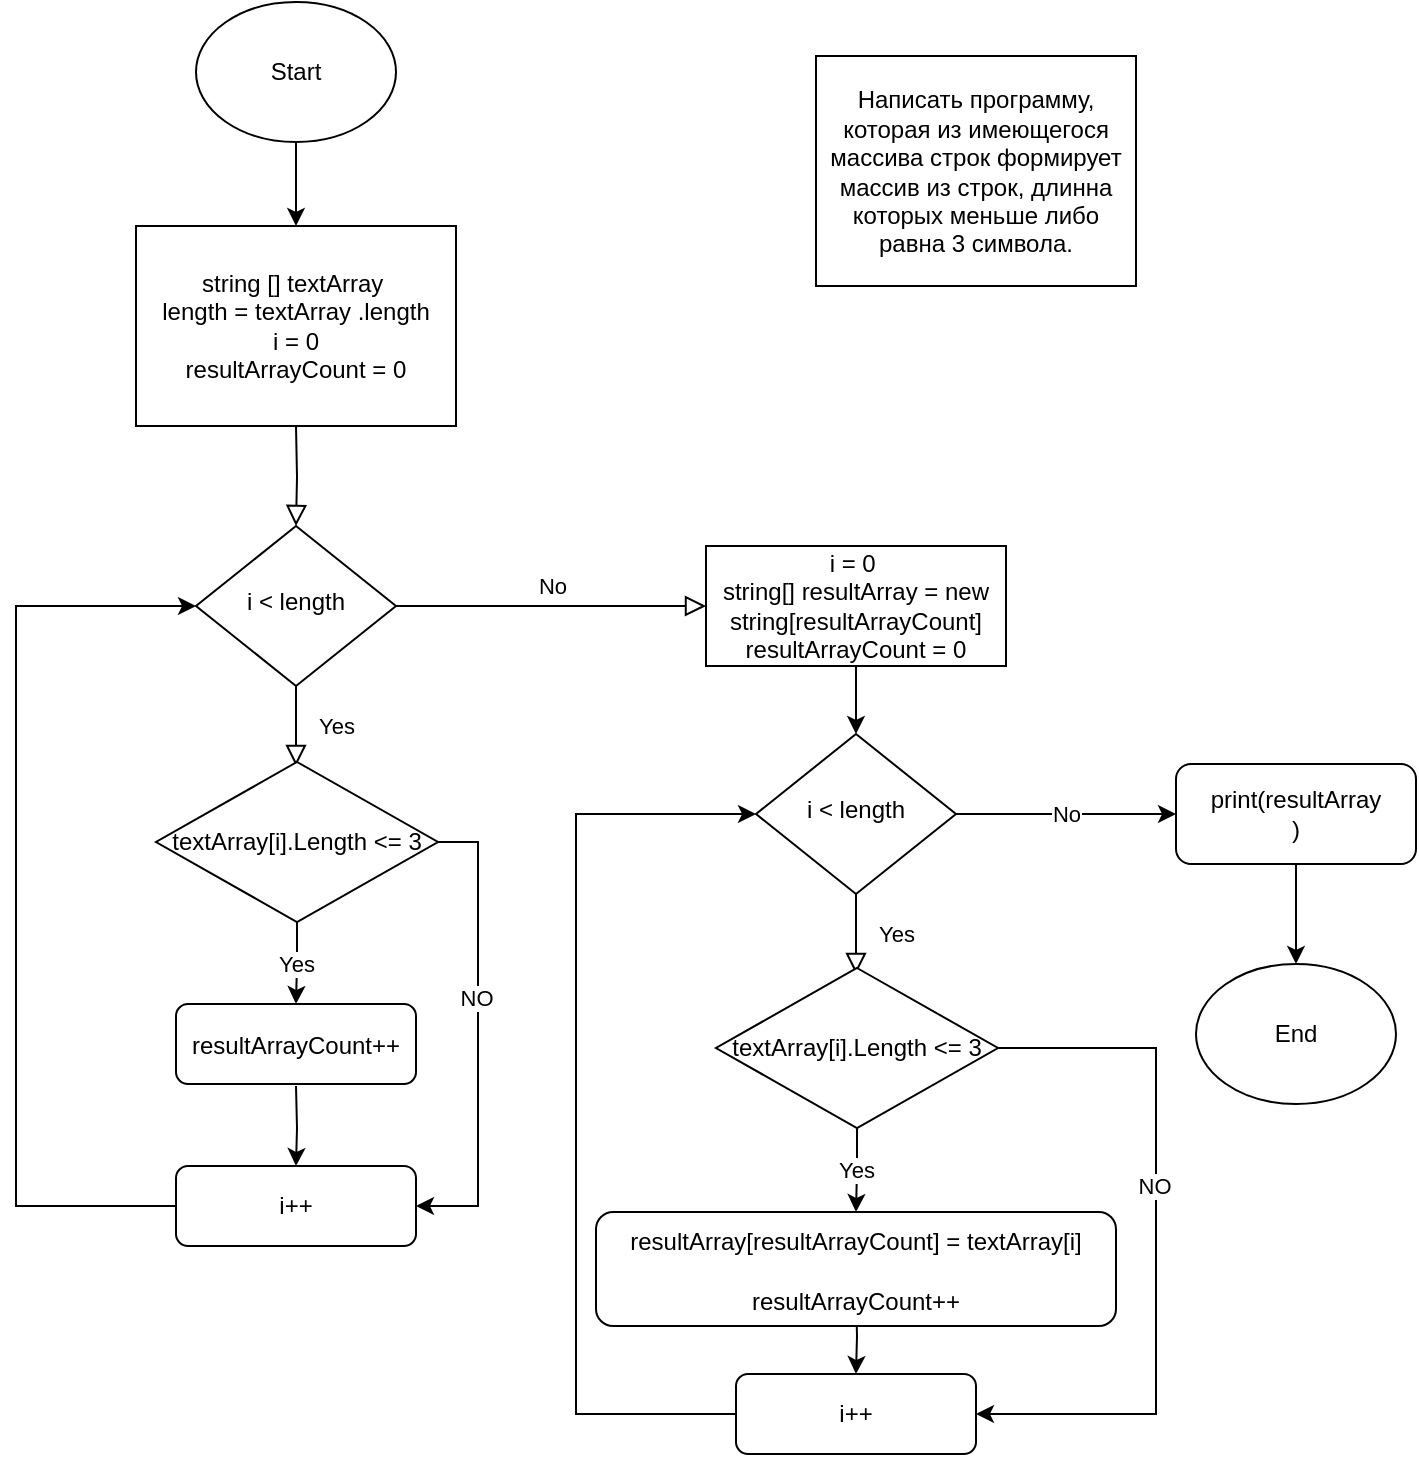 <mxfile version="20.7.4" type="device" pages="2"><diagram id="C5RBs43oDa-KdzZeNtuy" name="Page-1"><mxGraphModel dx="1418" dy="820" grid="1" gridSize="10" guides="1" tooltips="1" connect="1" arrows="1" fold="1" page="1" pageScale="1" pageWidth="827" pageHeight="1169" math="0" shadow="0"><root><mxCell id="WIyWlLk6GJQsqaUBKTNV-0"/><mxCell id="WIyWlLk6GJQsqaUBKTNV-1" parent="WIyWlLk6GJQsqaUBKTNV-0"/><mxCell id="kPC6CgQnpo64VZDNzoAF-1" value="" style="rounded=0;html=1;jettySize=auto;orthogonalLoop=1;fontSize=11;endArrow=block;endFill=0;endSize=8;strokeWidth=1;shadow=0;labelBackgroundColor=none;edgeStyle=orthogonalEdgeStyle;" parent="WIyWlLk6GJQsqaUBKTNV-1" target="kPC6CgQnpo64VZDNzoAF-4" edge="1"><mxGeometry relative="1" as="geometry"><mxPoint x="220" y="230" as="sourcePoint"/></mxGeometry></mxCell><mxCell id="kPC6CgQnpo64VZDNzoAF-2" value="Yes" style="rounded=0;html=1;jettySize=auto;orthogonalLoop=1;fontSize=11;endArrow=block;endFill=0;endSize=8;strokeWidth=1;shadow=0;labelBackgroundColor=none;edgeStyle=orthogonalEdgeStyle;" parent="WIyWlLk6GJQsqaUBKTNV-1" source="kPC6CgQnpo64VZDNzoAF-4" edge="1"><mxGeometry y="20" relative="1" as="geometry"><mxPoint as="offset"/><mxPoint x="220" y="400" as="targetPoint"/></mxGeometry></mxCell><mxCell id="kPC6CgQnpo64VZDNzoAF-3" value="No" style="edgeStyle=orthogonalEdgeStyle;rounded=0;html=1;jettySize=auto;orthogonalLoop=1;fontSize=11;endArrow=block;endFill=0;endSize=8;strokeWidth=1;shadow=0;labelBackgroundColor=none;entryX=0;entryY=0.5;entryDx=0;entryDy=0;" parent="WIyWlLk6GJQsqaUBKTNV-1" source="kPC6CgQnpo64VZDNzoAF-4" target="kPC6CgQnpo64VZDNzoAF-30" edge="1"><mxGeometry y="10" relative="1" as="geometry"><mxPoint as="offset"/><mxPoint x="320" y="320" as="targetPoint"/></mxGeometry></mxCell><mxCell id="kPC6CgQnpo64VZDNzoAF-4" value="i &amp;lt; length" style="rhombus;whiteSpace=wrap;html=1;shadow=0;fontFamily=Helvetica;fontSize=12;align=center;strokeWidth=1;spacing=6;spacingTop=-4;" parent="WIyWlLk6GJQsqaUBKTNV-1" vertex="1"><mxGeometry x="170" y="280" width="100" height="80" as="geometry"/></mxCell><mxCell id="kPC6CgQnpo64VZDNzoAF-5" style="edgeStyle=orthogonalEdgeStyle;rounded=0;orthogonalLoop=1;jettySize=auto;html=1;exitX=0.5;exitY=1;exitDx=0;exitDy=0;entryX=0.5;entryY=0;entryDx=0;entryDy=0;" parent="WIyWlLk6GJQsqaUBKTNV-1" target="kPC6CgQnpo64VZDNzoAF-12" edge="1"><mxGeometry relative="1" as="geometry"><mxPoint x="220" y="560" as="sourcePoint"/></mxGeometry></mxCell><mxCell id="kPC6CgQnpo64VZDNzoAF-6" value="&lt;div style=&quot;line-height: 30px;&quot;&gt;resultArrayCount++&lt;/div&gt;" style="rounded=1;whiteSpace=wrap;html=1;fontSize=12;glass=0;strokeWidth=1;shadow=0;" parent="WIyWlLk6GJQsqaUBKTNV-1" vertex="1"><mxGeometry x="160" y="519" width="120" height="40" as="geometry"/></mxCell><mxCell id="kPC6CgQnpo64VZDNzoAF-7" style="edgeStyle=orthogonalEdgeStyle;rounded=0;orthogonalLoop=1;jettySize=auto;html=1;entryX=0.5;entryY=0;entryDx=0;entryDy=0;" parent="WIyWlLk6GJQsqaUBKTNV-1" source="kPC6CgQnpo64VZDNzoAF-8" target="kPC6CgQnpo64VZDNzoAF-10" edge="1"><mxGeometry relative="1" as="geometry"/></mxCell><mxCell id="kPC6CgQnpo64VZDNzoAF-8" value="Start" style="ellipse;whiteSpace=wrap;html=1;" parent="WIyWlLk6GJQsqaUBKTNV-1" vertex="1"><mxGeometry x="170" y="18" width="100" height="70" as="geometry"/></mxCell><mxCell id="kPC6CgQnpo64VZDNzoAF-9" value="Написать программу, которая из имеющегося массива строк формирует массив из строк, длинна которых меньше либо равна 3 символа." style="rounded=0;whiteSpace=wrap;html=1;" parent="WIyWlLk6GJQsqaUBKTNV-1" vertex="1"><mxGeometry x="480" y="45" width="160" height="115" as="geometry"/></mxCell><mxCell id="kPC6CgQnpo64VZDNzoAF-10" value="string [] textArray&amp;nbsp;&lt;br&gt;length = textArray .length&lt;br&gt;i = 0&lt;br&gt;&lt;span style=&quot;background-color: initial;&quot;&gt;resultArrayCount&lt;/span&gt;&lt;span style=&quot;background-color: initial;&quot;&gt; &lt;/span&gt;&lt;span style=&quot;background-color: initial;&quot;&gt;=&lt;/span&gt;&lt;span style=&quot;background-color: initial;&quot;&gt; &lt;/span&gt;&lt;span style=&quot;background-color: initial;&quot;&gt;0&lt;/span&gt;" style="rounded=0;whiteSpace=wrap;html=1;" parent="WIyWlLk6GJQsqaUBKTNV-1" vertex="1"><mxGeometry x="140" y="130" width="160" height="100" as="geometry"/></mxCell><mxCell id="kPC6CgQnpo64VZDNzoAF-11" style="edgeStyle=orthogonalEdgeStyle;rounded=0;orthogonalLoop=1;jettySize=auto;html=1;entryX=0;entryY=0.5;entryDx=0;entryDy=0;exitX=0;exitY=0.5;exitDx=0;exitDy=0;" parent="WIyWlLk6GJQsqaUBKTNV-1" source="kPC6CgQnpo64VZDNzoAF-12" target="kPC6CgQnpo64VZDNzoAF-4" edge="1"><mxGeometry x="0.13" y="50" relative="1" as="geometry"><Array as="points"><mxPoint x="80" y="620"/><mxPoint x="80" y="320"/></Array><mxPoint as="offset"/></mxGeometry></mxCell><mxCell id="kPC6CgQnpo64VZDNzoAF-12" value="i++" style="rounded=1;whiteSpace=wrap;html=1;fontSize=12;glass=0;strokeWidth=1;shadow=0;" parent="WIyWlLk6GJQsqaUBKTNV-1" vertex="1"><mxGeometry x="160" y="600" width="120" height="40" as="geometry"/></mxCell><mxCell id="kPC6CgQnpo64VZDNzoAF-13" style="edgeStyle=orthogonalEdgeStyle;rounded=0;orthogonalLoop=1;jettySize=auto;html=1;entryX=0.5;entryY=0;entryDx=0;entryDy=0;" parent="WIyWlLk6GJQsqaUBKTNV-1" source="kPC6CgQnpo64VZDNzoAF-14" target="kPC6CgQnpo64VZDNzoAF-15" edge="1"><mxGeometry relative="1" as="geometry"/></mxCell><mxCell id="kPC6CgQnpo64VZDNzoAF-14" value="print(resultArray&lt;br&gt;)" style="rounded=1;whiteSpace=wrap;html=1;fontSize=12;glass=0;strokeWidth=1;shadow=0;" parent="WIyWlLk6GJQsqaUBKTNV-1" vertex="1"><mxGeometry x="660" y="399" width="120" height="50" as="geometry"/></mxCell><mxCell id="kPC6CgQnpo64VZDNzoAF-15" value="End" style="ellipse;whiteSpace=wrap;html=1;" parent="WIyWlLk6GJQsqaUBKTNV-1" vertex="1"><mxGeometry x="670" y="499" width="100" height="70" as="geometry"/></mxCell><mxCell id="kPC6CgQnpo64VZDNzoAF-16" value="Yes" style="edgeStyle=orthogonalEdgeStyle;rounded=0;orthogonalLoop=1;jettySize=auto;html=1;exitX=0.5;exitY=1;exitDx=0;exitDy=0;entryX=0.5;entryY=0;entryDx=0;entryDy=0;" parent="WIyWlLk6GJQsqaUBKTNV-1" source="kPC6CgQnpo64VZDNzoAF-19" target="kPC6CgQnpo64VZDNzoAF-6" edge="1"><mxGeometry relative="1" as="geometry"/></mxCell><mxCell id="kPC6CgQnpo64VZDNzoAF-17" style="edgeStyle=orthogonalEdgeStyle;rounded=0;orthogonalLoop=1;jettySize=auto;html=1;entryX=1;entryY=0.5;entryDx=0;entryDy=0;exitX=1;exitY=0.5;exitDx=0;exitDy=0;" parent="WIyWlLk6GJQsqaUBKTNV-1" source="kPC6CgQnpo64VZDNzoAF-19" target="kPC6CgQnpo64VZDNzoAF-12" edge="1"><mxGeometry relative="1" as="geometry"/></mxCell><mxCell id="kPC6CgQnpo64VZDNzoAF-18" value="NO" style="edgeLabel;html=1;align=center;verticalAlign=middle;resizable=0;points=[];" parent="kPC6CgQnpo64VZDNzoAF-17" vertex="1" connectable="0"><mxGeometry x="-0.161" y="-1" relative="1" as="geometry"><mxPoint as="offset"/></mxGeometry></mxCell><mxCell id="kPC6CgQnpo64VZDNzoAF-19" value="textArray[i].Length &amp;lt;= 3" style="rhombus;whiteSpace=wrap;html=1;" parent="WIyWlLk6GJQsqaUBKTNV-1" vertex="1"><mxGeometry x="150" y="398" width="141" height="80" as="geometry"/></mxCell><mxCell id="kPC6CgQnpo64VZDNzoAF-20" value="Yes" style="rounded=0;html=1;jettySize=auto;orthogonalLoop=1;fontSize=11;endArrow=block;endFill=0;endSize=8;strokeWidth=1;shadow=0;labelBackgroundColor=none;edgeStyle=orthogonalEdgeStyle;" parent="WIyWlLk6GJQsqaUBKTNV-1" source="kPC6CgQnpo64VZDNzoAF-21" edge="1"><mxGeometry y="20" relative="1" as="geometry"><mxPoint as="offset"/><mxPoint x="500" y="504" as="targetPoint"/></mxGeometry></mxCell><mxCell id="kPC6CgQnpo64VZDNzoAF-21" value="i &amp;lt; length" style="rhombus;whiteSpace=wrap;html=1;shadow=0;fontFamily=Helvetica;fontSize=12;align=center;strokeWidth=1;spacing=6;spacingTop=-4;" parent="WIyWlLk6GJQsqaUBKTNV-1" vertex="1"><mxGeometry x="450" y="384" width="100" height="80" as="geometry"/></mxCell><mxCell id="kPC6CgQnpo64VZDNzoAF-22" style="edgeStyle=orthogonalEdgeStyle;rounded=0;orthogonalLoop=1;jettySize=auto;html=1;exitX=0.5;exitY=1;exitDx=0;exitDy=0;entryX=0.5;entryY=0;entryDx=0;entryDy=0;" parent="WIyWlLk6GJQsqaUBKTNV-1" target="kPC6CgQnpo64VZDNzoAF-25" edge="1"><mxGeometry relative="1" as="geometry"><mxPoint x="500" y="664" as="sourcePoint"/></mxGeometry></mxCell><mxCell id="kPC6CgQnpo64VZDNzoAF-23" value="&lt;div style=&quot;line-height: 30px;&quot;&gt;&lt;div style=&quot;&quot;&gt;resultArray[resultArrayCount] = textArray[i]&lt;/div&gt;&lt;div style=&quot;&quot;&gt;&lt;span style=&quot;background-color: initial;&quot;&gt;resultArrayCount++&lt;/span&gt;&lt;/div&gt;&lt;/div&gt;" style="rounded=1;whiteSpace=wrap;html=1;fontSize=12;glass=0;strokeWidth=1;shadow=0;" parent="WIyWlLk6GJQsqaUBKTNV-1" vertex="1"><mxGeometry x="370" y="623" width="260" height="57" as="geometry"/></mxCell><mxCell id="kPC6CgQnpo64VZDNzoAF-24" style="edgeStyle=orthogonalEdgeStyle;rounded=0;orthogonalLoop=1;jettySize=auto;html=1;entryX=0;entryY=0.5;entryDx=0;entryDy=0;exitX=0;exitY=0.5;exitDx=0;exitDy=0;" parent="WIyWlLk6GJQsqaUBKTNV-1" source="kPC6CgQnpo64VZDNzoAF-25" target="kPC6CgQnpo64VZDNzoAF-21" edge="1"><mxGeometry x="0.13" y="50" relative="1" as="geometry"><Array as="points"><mxPoint x="360" y="724"/><mxPoint x="360" y="424"/></Array><mxPoint as="offset"/></mxGeometry></mxCell><mxCell id="kPC6CgQnpo64VZDNzoAF-25" value="i++" style="rounded=1;whiteSpace=wrap;html=1;fontSize=12;glass=0;strokeWidth=1;shadow=0;" parent="WIyWlLk6GJQsqaUBKTNV-1" vertex="1"><mxGeometry x="440" y="704" width="120" height="40" as="geometry"/></mxCell><mxCell id="kPC6CgQnpo64VZDNzoAF-26" value="Yes" style="edgeStyle=orthogonalEdgeStyle;rounded=0;orthogonalLoop=1;jettySize=auto;html=1;exitX=0.5;exitY=1;exitDx=0;exitDy=0;entryX=0.5;entryY=0;entryDx=0;entryDy=0;" parent="WIyWlLk6GJQsqaUBKTNV-1" source="kPC6CgQnpo64VZDNzoAF-29" target="kPC6CgQnpo64VZDNzoAF-23" edge="1"><mxGeometry relative="1" as="geometry"/></mxCell><mxCell id="kPC6CgQnpo64VZDNzoAF-27" style="edgeStyle=orthogonalEdgeStyle;rounded=0;orthogonalLoop=1;jettySize=auto;html=1;entryX=1;entryY=0.5;entryDx=0;entryDy=0;exitX=1;exitY=0.5;exitDx=0;exitDy=0;" parent="WIyWlLk6GJQsqaUBKTNV-1" source="kPC6CgQnpo64VZDNzoAF-29" target="kPC6CgQnpo64VZDNzoAF-25" edge="1"><mxGeometry relative="1" as="geometry"><Array as="points"><mxPoint x="650" y="541"/><mxPoint x="650" y="724"/></Array></mxGeometry></mxCell><mxCell id="kPC6CgQnpo64VZDNzoAF-28" value="NO" style="edgeLabel;html=1;align=center;verticalAlign=middle;resizable=0;points=[];" parent="kPC6CgQnpo64VZDNzoAF-27" vertex="1" connectable="0"><mxGeometry x="-0.161" y="-1" relative="1" as="geometry"><mxPoint as="offset"/></mxGeometry></mxCell><mxCell id="kPC6CgQnpo64VZDNzoAF-29" value="textArray[i].Length &amp;lt;= 3" style="rhombus;whiteSpace=wrap;html=1;" parent="WIyWlLk6GJQsqaUBKTNV-1" vertex="1"><mxGeometry x="430" y="501" width="141" height="80" as="geometry"/></mxCell><mxCell id="kPC6CgQnpo64VZDNzoAF-31" style="edgeStyle=orthogonalEdgeStyle;rounded=0;orthogonalLoop=1;jettySize=auto;html=1;entryX=0.5;entryY=0;entryDx=0;entryDy=0;" parent="WIyWlLk6GJQsqaUBKTNV-1" source="kPC6CgQnpo64VZDNzoAF-30" target="kPC6CgQnpo64VZDNzoAF-21" edge="1"><mxGeometry relative="1" as="geometry"/></mxCell><mxCell id="kPC6CgQnpo64VZDNzoAF-32" value="No" style="edgeStyle=orthogonalEdgeStyle;rounded=0;orthogonalLoop=1;jettySize=auto;html=1;entryX=0;entryY=0.5;entryDx=0;entryDy=0;exitX=1;exitY=0.5;exitDx=0;exitDy=0;" parent="WIyWlLk6GJQsqaUBKTNV-1" source="kPC6CgQnpo64VZDNzoAF-21" target="kPC6CgQnpo64VZDNzoAF-14" edge="1"><mxGeometry relative="1" as="geometry"/></mxCell><mxCell id="kPC6CgQnpo64VZDNzoAF-30" value="i = 0&amp;nbsp;&lt;br&gt;string[] resultArray = new string[resultArrayCount]&lt;br&gt;&lt;span style=&quot;background-color: initial;&quot;&gt;resultArrayCount&lt;/span&gt;&lt;span style=&quot;background-color: initial;&quot;&gt; &lt;/span&gt;&lt;span style=&quot;background-color: initial;&quot;&gt;=&lt;/span&gt;&lt;span style=&quot;background-color: initial;&quot;&gt; &lt;/span&gt;&lt;span style=&quot;background-color: initial;&quot;&gt;0&lt;/span&gt;" style="rounded=0;whiteSpace=wrap;html=1;" parent="WIyWlLk6GJQsqaUBKTNV-1" vertex="1"><mxGeometry x="425" y="290" width="150" height="60" as="geometry"/></mxCell></root></mxGraphModel></diagram><diagram id="nMOgKUvVYb6u9BuM6Vjd" name="Страница 2"><mxGraphModel dx="1687" dy="984" grid="1" gridSize="10" guides="1" tooltips="1" connect="1" arrows="1" fold="1" page="1" pageScale="1" pageWidth="827" pageHeight="1169" math="0" shadow="0"><root><mxCell id="0"/><mxCell id="1" parent="0"/><mxCell id="f3NJetDoqj0DHwkAb_Jj-1" value="" style="rounded=0;html=1;jettySize=auto;orthogonalLoop=1;fontSize=11;endArrow=block;endFill=0;endSize=8;strokeWidth=1;shadow=0;labelBackgroundColor=none;edgeStyle=orthogonalEdgeStyle;exitX=0.5;exitY=1;exitDx=0;exitDy=0;" edge="1" parent="1" target="f3NJetDoqj0DHwkAb_Jj-4" source="f3NJetDoqj0DHwkAb_Jj-10"><mxGeometry relative="1" as="geometry"><mxPoint x="220" y="230" as="sourcePoint"/></mxGeometry></mxCell><mxCell id="f3NJetDoqj0DHwkAb_Jj-2" value="Yes" style="rounded=0;html=1;jettySize=auto;orthogonalLoop=1;fontSize=11;endArrow=block;endFill=0;endSize=8;strokeWidth=1;shadow=0;labelBackgroundColor=none;edgeStyle=orthogonalEdgeStyle;entryX=0.5;entryY=0;entryDx=0;entryDy=0;" edge="1" parent="1" source="f3NJetDoqj0DHwkAb_Jj-4" target="f3NJetDoqj0DHwkAb_Jj-35"><mxGeometry y="20" relative="1" as="geometry"><mxPoint as="offset"/><mxPoint x="220" y="400" as="targetPoint"/></mxGeometry></mxCell><mxCell id="f3NJetDoqj0DHwkAb_Jj-3" value="No" style="edgeStyle=orthogonalEdgeStyle;rounded=0;html=1;jettySize=auto;orthogonalLoop=1;fontSize=11;endArrow=block;endFill=0;endSize=8;strokeWidth=1;shadow=0;labelBackgroundColor=none;entryX=0;entryY=0.5;entryDx=0;entryDy=0;" edge="1" parent="1" source="f3NJetDoqj0DHwkAb_Jj-4" target="f3NJetDoqj0DHwkAb_Jj-14"><mxGeometry y="10" relative="1" as="geometry"><mxPoint as="offset"/><mxPoint x="440" y="320" as="targetPoint"/></mxGeometry></mxCell><mxCell id="f3NJetDoqj0DHwkAb_Jj-4" value="index &amp;lt; numbers.length" style="rhombus;whiteSpace=wrap;html=1;shadow=0;fontFamily=Helvetica;fontSize=12;align=center;strokeWidth=1;spacing=6;spacingTop=-4;" vertex="1" parent="1"><mxGeometry x="170" y="280" width="100" height="80" as="geometry"/></mxCell><mxCell id="f3NJetDoqj0DHwkAb_Jj-7" style="edgeStyle=orthogonalEdgeStyle;rounded=0;orthogonalLoop=1;jettySize=auto;html=1;entryX=0.5;entryY=0;entryDx=0;entryDy=0;" edge="1" parent="1" source="f3NJetDoqj0DHwkAb_Jj-8" target="f3NJetDoqj0DHwkAb_Jj-10"><mxGeometry relative="1" as="geometry"/></mxCell><mxCell id="f3NJetDoqj0DHwkAb_Jj-8" value="Start" style="ellipse;whiteSpace=wrap;html=1;" vertex="1" parent="1"><mxGeometry x="170" y="35" width="100" height="70" as="geometry"/></mxCell><mxCell id="f3NJetDoqj0DHwkAb_Jj-10" value="numbers [1, 8, 3, 8, 2, 6, 8, 8]&amp;nbsp;&lt;br&gt;index = 0&lt;br&gt;maximum = numbers [index]&lt;br&gt;count_maximal = 0" style="rounded=0;whiteSpace=wrap;html=1;" vertex="1" parent="1"><mxGeometry x="80" y="130" width="280" height="70" as="geometry"/></mxCell><mxCell id="f3NJetDoqj0DHwkAb_Jj-39" style="edgeStyle=orthogonalEdgeStyle;rounded=0;orthogonalLoop=1;jettySize=auto;html=1;entryX=0;entryY=0.5;entryDx=0;entryDy=0;exitX=0.5;exitY=0;exitDx=0;exitDy=0;" edge="1" parent="1" source="f3NJetDoqj0DHwkAb_Jj-12" target="f3NJetDoqj0DHwkAb_Jj-4"><mxGeometry relative="1" as="geometry"/></mxCell><mxCell id="f3NJetDoqj0DHwkAb_Jj-12" value="i = i + 1" style="rounded=1;whiteSpace=wrap;html=1;fontSize=12;glass=0;strokeWidth=1;shadow=0;" vertex="1" parent="1"><mxGeometry y="580" width="120" height="40" as="geometry"/></mxCell><mxCell id="f3NJetDoqj0DHwkAb_Jj-13" style="edgeStyle=orthogonalEdgeStyle;rounded=0;orthogonalLoop=1;jettySize=auto;html=1;entryX=0.5;entryY=0;entryDx=0;entryDy=0;" edge="1" parent="1" source="f3NJetDoqj0DHwkAb_Jj-14" target="f3NJetDoqj0DHwkAb_Jj-15"><mxGeometry relative="1" as="geometry"/></mxCell><mxCell id="f3NJetDoqj0DHwkAb_Jj-14" value="print(str(count_maximal))" style="rounded=1;whiteSpace=wrap;html=1;fontSize=12;glass=0;strokeWidth=1;shadow=0;" vertex="1" parent="1"><mxGeometry x="411" y="295" width="150" height="50" as="geometry"/></mxCell><mxCell id="f3NJetDoqj0DHwkAb_Jj-15" value="End" style="ellipse;whiteSpace=wrap;html=1;" vertex="1" parent="1"><mxGeometry x="436" y="393" width="100" height="70" as="geometry"/></mxCell><mxCell id="f3NJetDoqj0DHwkAb_Jj-43" value="Yes" style="edgeStyle=orthogonalEdgeStyle;rounded=0;orthogonalLoop=1;jettySize=auto;html=1;entryX=0.5;entryY=0;entryDx=0;entryDy=0;" edge="1" parent="1" source="f3NJetDoqj0DHwkAb_Jj-35" target="f3NJetDoqj0DHwkAb_Jj-48"><mxGeometry relative="1" as="geometry"><mxPoint x="220" y="594" as="targetPoint"/></mxGeometry></mxCell><mxCell id="f3NJetDoqj0DHwkAb_Jj-50" style="edgeStyle=orthogonalEdgeStyle;rounded=0;orthogonalLoop=1;jettySize=auto;html=1;entryX=1;entryY=0.5;entryDx=0;entryDy=0;exitX=1;exitY=0.5;exitDx=0;exitDy=0;" edge="1" parent="1" source="f3NJetDoqj0DHwkAb_Jj-35" target="f3NJetDoqj0DHwkAb_Jj-52"><mxGeometry relative="1" as="geometry"><mxPoint x="335" y="785" as="targetPoint"/><Array as="points"><mxPoint x="370" y="462"/><mxPoint x="370" y="727"/></Array></mxGeometry></mxCell><mxCell id="f3NJetDoqj0DHwkAb_Jj-51" value="No" style="edgeLabel;html=1;align=center;verticalAlign=middle;resizable=0;points=[];" vertex="1" connectable="0" parent="f3NJetDoqj0DHwkAb_Jj-50"><mxGeometry x="-0.775" y="-1" relative="1" as="geometry"><mxPoint as="offset"/></mxGeometry></mxCell><mxCell id="f3NJetDoqj0DHwkAb_Jj-35" value="numbers[index] &amp;gt; maximum" style="rhombus;whiteSpace=wrap;html=1;" vertex="1" parent="1"><mxGeometry x="160" y="409" width="120" height="106" as="geometry"/></mxCell><mxCell id="f3NJetDoqj0DHwkAb_Jj-41" style="edgeStyle=orthogonalEdgeStyle;rounded=0;orthogonalLoop=1;jettySize=auto;html=1;entryX=0.5;entryY=1;entryDx=0;entryDy=0;exitX=0;exitY=0.5;exitDx=0;exitDy=0;" edge="1" parent="1" source="f3NJetDoqj0DHwkAb_Jj-53" target="f3NJetDoqj0DHwkAb_Jj-12"><mxGeometry relative="1" as="geometry"><mxPoint x="105" y="785" as="sourcePoint"/></mxGeometry></mxCell><mxCell id="f3NJetDoqj0DHwkAb_Jj-49" style="edgeStyle=orthogonalEdgeStyle;rounded=0;orthogonalLoop=1;jettySize=auto;html=1;exitX=0;exitY=0.5;exitDx=0;exitDy=0;entryX=1;entryY=0.5;entryDx=0;entryDy=0;" edge="1" parent="1" source="f3NJetDoqj0DHwkAb_Jj-48" target="f3NJetDoqj0DHwkAb_Jj-12"><mxGeometry relative="1" as="geometry"/></mxCell><mxCell id="f3NJetDoqj0DHwkAb_Jj-48" value="maximum = numbers[index]&lt;br&gt;count_maximal = 1" style="rounded=0;whiteSpace=wrap;html=1;" vertex="1" parent="1"><mxGeometry x="140" y="570" width="160" height="60" as="geometry"/></mxCell><mxCell id="f3NJetDoqj0DHwkAb_Jj-54" value="Yes" style="edgeStyle=orthogonalEdgeStyle;rounded=0;orthogonalLoop=1;jettySize=auto;html=1;exitX=0.5;exitY=1;exitDx=0;exitDy=0;entryX=0.5;entryY=0;entryDx=0;entryDy=0;" edge="1" parent="1" source="f3NJetDoqj0DHwkAb_Jj-52" target="f3NJetDoqj0DHwkAb_Jj-53"><mxGeometry relative="1" as="geometry"/></mxCell><mxCell id="f3NJetDoqj0DHwkAb_Jj-52" value="numbers[index] == maximum" style="rhombus;whiteSpace=wrap;html=1;" vertex="1" parent="1"><mxGeometry x="156" y="672" width="130" height="110" as="geometry"/></mxCell><mxCell id="f3NJetDoqj0DHwkAb_Jj-53" value="count_maximal =count_maximal + 1" style="rounded=0;whiteSpace=wrap;html=1;" vertex="1" parent="1"><mxGeometry x="140" y="820" width="160" height="60" as="geometry"/></mxCell></root></mxGraphModel></diagram></mxfile>